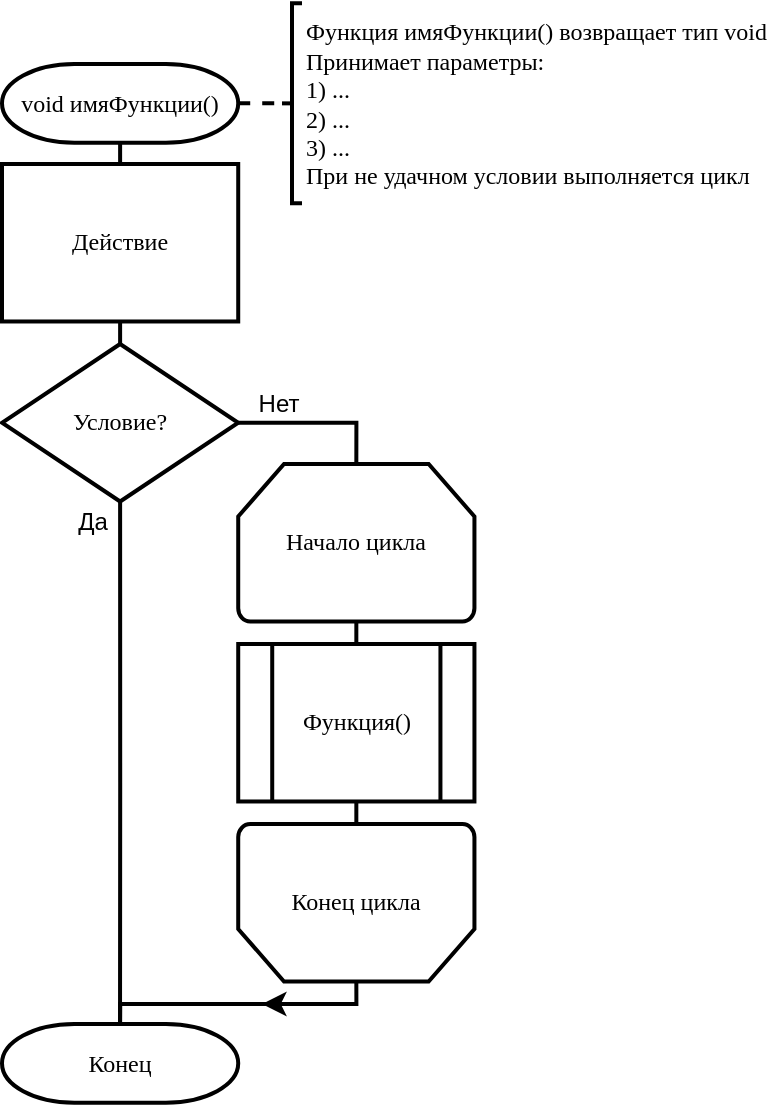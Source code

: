 <mxfile version="13.3.9" type="device"><diagram id="ot4bllUDoNB4YzVQhsR6" name="Page-1"><mxGraphModel dx="723" dy="426" grid="1" gridSize="10" guides="1" tooltips="1" connect="1" arrows="1" fold="1" page="1" pageScale="1" pageWidth="827" pageHeight="1169" math="0" shadow="0"><root><mxCell id="0"/><mxCell id="1" parent="0"/><mxCell id="GOeqAdmdwrzDgAKgjAny-15" style="edgeStyle=orthogonalEdgeStyle;rounded=0;orthogonalLoop=1;jettySize=auto;html=1;exitX=1;exitY=0.5;exitDx=0;exitDy=0;exitPerimeter=0;entryX=0;entryY=0.5;entryDx=0;entryDy=0;entryPerimeter=0;endArrow=none;endFill=0;strokeWidth=2;dashed=1;" edge="1" parent="1" source="GOeqAdmdwrzDgAKgjAny-1" target="GOeqAdmdwrzDgAKgjAny-2"><mxGeometry relative="1" as="geometry"/></mxCell><mxCell id="GOeqAdmdwrzDgAKgjAny-22" style="edgeStyle=orthogonalEdgeStyle;rounded=0;orthogonalLoop=1;jettySize=auto;html=1;exitX=0.5;exitY=1;exitDx=0;exitDy=0;exitPerimeter=0;entryX=0.5;entryY=0;entryDx=0;entryDy=0;endArrow=none;endFill=0;strokeWidth=2;" edge="1" parent="1" source="GOeqAdmdwrzDgAKgjAny-1" target="GOeqAdmdwrzDgAKgjAny-8"><mxGeometry relative="1" as="geometry"/></mxCell><mxCell id="GOeqAdmdwrzDgAKgjAny-1" value="void имяФункции()" style="strokeWidth=2;html=1;shape=mxgraph.flowchart.terminator;whiteSpace=wrap;rounded=0;fontFamily=Times New Roman;" vertex="1" parent="1"><mxGeometry x="80" y="40" width="118.11" height="39.37" as="geometry"/></mxCell><mxCell id="GOeqAdmdwrzDgAKgjAny-2" value="&lt;font face=&quot;Times New Roman&quot;&gt;Функция&amp;nbsp;&lt;span style=&quot;text-align: center&quot;&gt;имяФункции() возвращает тип void&lt;br&gt;Принимает параметры:&lt;br&gt;1) ...&lt;br&gt;2) ...&lt;br&gt;3) ...&lt;br&gt;При не удачном условии выполняется цикл&lt;br&gt;&lt;/span&gt;&lt;/font&gt;" style="strokeWidth=2;html=1;shape=mxgraph.flowchart.annotation_2;align=left;labelPosition=right;pointerEvents=1;" vertex="1" parent="1"><mxGeometry x="220" y="9.68" width="10" height="100" as="geometry"/></mxCell><mxCell id="GOeqAdmdwrzDgAKgjAny-21" style="edgeStyle=orthogonalEdgeStyle;rounded=0;orthogonalLoop=1;jettySize=auto;html=1;exitX=0.5;exitY=1;exitDx=0;exitDy=0;entryX=0.5;entryY=0;entryDx=0;entryDy=0;entryPerimeter=0;endArrow=none;endFill=0;strokeWidth=2;" edge="1" parent="1" source="GOeqAdmdwrzDgAKgjAny-8" target="GOeqAdmdwrzDgAKgjAny-10"><mxGeometry relative="1" as="geometry"/></mxCell><mxCell id="GOeqAdmdwrzDgAKgjAny-8" value="Действие" style="rounded=0;whiteSpace=wrap;html=1;absoluteArcSize=1;arcSize=14;strokeWidth=2;fontFamily=Times New Roman;" vertex="1" parent="1"><mxGeometry x="80" y="90" width="118.11" height="78.74" as="geometry"/></mxCell><mxCell id="GOeqAdmdwrzDgAKgjAny-16" style="edgeStyle=orthogonalEdgeStyle;rounded=0;orthogonalLoop=1;jettySize=auto;html=1;exitX=1;exitY=0.5;exitDx=0;exitDy=0;exitPerimeter=0;entryX=0.5;entryY=0;entryDx=0;entryDy=0;entryPerimeter=0;endArrow=none;endFill=0;strokeWidth=2;" edge="1" parent="1" source="GOeqAdmdwrzDgAKgjAny-10" target="GOeqAdmdwrzDgAKgjAny-11"><mxGeometry relative="1" as="geometry"/></mxCell><mxCell id="GOeqAdmdwrzDgAKgjAny-20" style="edgeStyle=orthogonalEdgeStyle;rounded=0;orthogonalLoop=1;jettySize=auto;html=1;exitX=0.5;exitY=1;exitDx=0;exitDy=0;exitPerimeter=0;endArrow=none;endFill=0;strokeWidth=2;" edge="1" parent="1" source="GOeqAdmdwrzDgAKgjAny-10"><mxGeometry relative="1" as="geometry"><mxPoint x="139" y="540" as="targetPoint"/></mxGeometry></mxCell><mxCell id="GOeqAdmdwrzDgAKgjAny-10" value="Условие?" style="strokeWidth=2;html=1;shape=mxgraph.flowchart.decision;whiteSpace=wrap;rounded=0;fontFamily=Times New Roman;" vertex="1" parent="1"><mxGeometry x="80" y="180" width="118.11" height="78.74" as="geometry"/></mxCell><mxCell id="GOeqAdmdwrzDgAKgjAny-17" style="edgeStyle=orthogonalEdgeStyle;rounded=0;orthogonalLoop=1;jettySize=auto;html=1;exitX=0.5;exitY=1;exitDx=0;exitDy=0;exitPerimeter=0;entryX=0.5;entryY=0;entryDx=0;entryDy=0;endArrow=none;endFill=0;strokeWidth=2;" edge="1" parent="1" source="GOeqAdmdwrzDgAKgjAny-11" target="GOeqAdmdwrzDgAKgjAny-12"><mxGeometry relative="1" as="geometry"/></mxCell><mxCell id="GOeqAdmdwrzDgAKgjAny-11" value="Начало цикла" style="strokeWidth=2;html=1;shape=mxgraph.flowchart.loop_limit;whiteSpace=wrap;rounded=0;fontFamily=Times New Roman;" vertex="1" parent="1"><mxGeometry x="198.11" y="240" width="118.11" height="78.74" as="geometry"/></mxCell><mxCell id="GOeqAdmdwrzDgAKgjAny-18" style="edgeStyle=orthogonalEdgeStyle;rounded=0;orthogonalLoop=1;jettySize=auto;html=1;exitX=0.5;exitY=1;exitDx=0;exitDy=0;entryX=0.5;entryY=1;entryDx=0;entryDy=0;entryPerimeter=0;endArrow=none;endFill=0;strokeWidth=2;" edge="1" parent="1" source="GOeqAdmdwrzDgAKgjAny-12" target="GOeqAdmdwrzDgAKgjAny-13"><mxGeometry relative="1" as="geometry"/></mxCell><mxCell id="GOeqAdmdwrzDgAKgjAny-12" value="Функция()" style="verticalLabelPosition=middle;verticalAlign=middle;html=1;shape=process;whiteSpace=wrap;rounded=0;size=0.14;arcSize=6;strokeWidth=2;fontFamily=Times New Roman;labelPosition=center;align=center;" vertex="1" parent="1"><mxGeometry x="198.11" y="330" width="118.11" height="78.74" as="geometry"/></mxCell><mxCell id="GOeqAdmdwrzDgAKgjAny-19" style="edgeStyle=orthogonalEdgeStyle;rounded=0;orthogonalLoop=1;jettySize=auto;html=1;exitX=0.5;exitY=0;exitDx=0;exitDy=0;exitPerimeter=0;entryX=0.5;entryY=0;entryDx=0;entryDy=0;entryPerimeter=0;endArrow=none;endFill=0;strokeWidth=2;" edge="1" parent="1" source="GOeqAdmdwrzDgAKgjAny-13" target="GOeqAdmdwrzDgAKgjAny-14"><mxGeometry relative="1" as="geometry"><Array as="points"><mxPoint x="257" y="510"/><mxPoint x="139" y="510"/></Array></mxGeometry></mxCell><mxCell id="GOeqAdmdwrzDgAKgjAny-13" value="Конец цикла" style="strokeWidth=2;html=1;shape=mxgraph.flowchart.loop_limit;whiteSpace=wrap;rounded=0;fontFamily=Times New Roman;flipV=1;" vertex="1" parent="1"><mxGeometry x="198.11" y="420" width="118.11" height="78.74" as="geometry"/></mxCell><mxCell id="GOeqAdmdwrzDgAKgjAny-14" value="Конец" style="strokeWidth=2;html=1;shape=mxgraph.flowchart.terminator;whiteSpace=wrap;rounded=0;fontFamily=Times New Roman;" vertex="1" parent="1"><mxGeometry x="80" y="520" width="118.11" height="39.37" as="geometry"/></mxCell><mxCell id="GOeqAdmdwrzDgAKgjAny-23" value="Да" style="text;html=1;align=center;verticalAlign=middle;resizable=0;points=[];autosize=1;" vertex="1" parent="1"><mxGeometry x="110" y="258.74" width="30" height="20" as="geometry"/></mxCell><mxCell id="GOeqAdmdwrzDgAKgjAny-24" value="Нет" style="text;html=1;align=center;verticalAlign=middle;resizable=0;points=[];autosize=1;" vertex="1" parent="1"><mxGeometry x="198.11" y="200" width="40" height="20" as="geometry"/></mxCell><mxCell id="GOeqAdmdwrzDgAKgjAny-25" value="" style="endArrow=classic;html=1;strokeWidth=2;" edge="1" parent="1"><mxGeometry width="50" height="50" relative="1" as="geometry"><mxPoint x="250" y="510" as="sourcePoint"/><mxPoint x="210" y="510" as="targetPoint"/></mxGeometry></mxCell></root></mxGraphModel></diagram></mxfile>